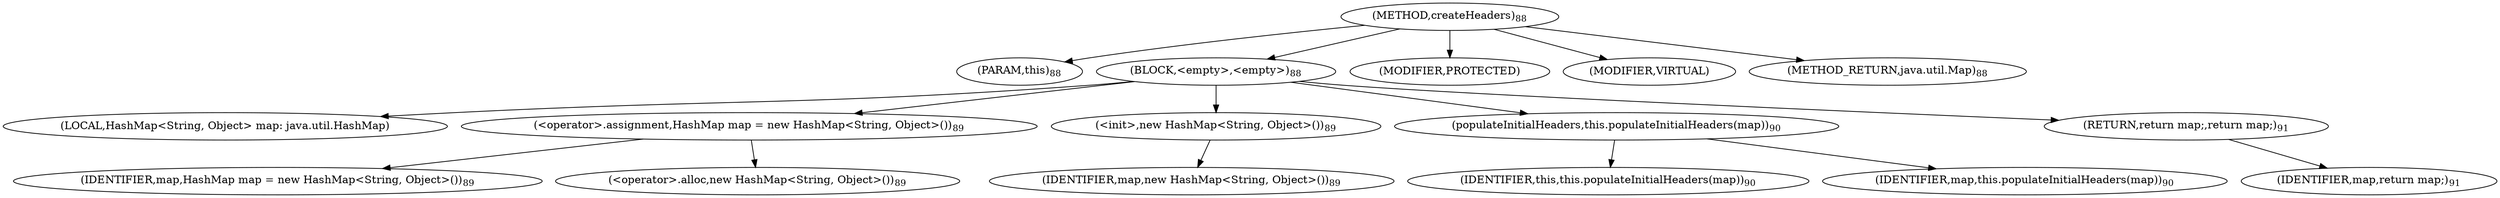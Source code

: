 digraph "createHeaders" {  
"197" [label = <(METHOD,createHeaders)<SUB>88</SUB>> ]
"19" [label = <(PARAM,this)<SUB>88</SUB>> ]
"198" [label = <(BLOCK,&lt;empty&gt;,&lt;empty&gt;)<SUB>88</SUB>> ]
"17" [label = <(LOCAL,HashMap&lt;String, Object&gt; map: java.util.HashMap)> ]
"199" [label = <(&lt;operator&gt;.assignment,HashMap map = new HashMap&lt;String, Object&gt;())<SUB>89</SUB>> ]
"200" [label = <(IDENTIFIER,map,HashMap map = new HashMap&lt;String, Object&gt;())<SUB>89</SUB>> ]
"201" [label = <(&lt;operator&gt;.alloc,new HashMap&lt;String, Object&gt;())<SUB>89</SUB>> ]
"202" [label = <(&lt;init&gt;,new HashMap&lt;String, Object&gt;())<SUB>89</SUB>> ]
"16" [label = <(IDENTIFIER,map,new HashMap&lt;String, Object&gt;())<SUB>89</SUB>> ]
"203" [label = <(populateInitialHeaders,this.populateInitialHeaders(map))<SUB>90</SUB>> ]
"18" [label = <(IDENTIFIER,this,this.populateInitialHeaders(map))<SUB>90</SUB>> ]
"204" [label = <(IDENTIFIER,map,this.populateInitialHeaders(map))<SUB>90</SUB>> ]
"205" [label = <(RETURN,return map;,return map;)<SUB>91</SUB>> ]
"206" [label = <(IDENTIFIER,map,return map;)<SUB>91</SUB>> ]
"207" [label = <(MODIFIER,PROTECTED)> ]
"208" [label = <(MODIFIER,VIRTUAL)> ]
"209" [label = <(METHOD_RETURN,java.util.Map)<SUB>88</SUB>> ]
  "197" -> "19" 
  "197" -> "198" 
  "197" -> "207" 
  "197" -> "208" 
  "197" -> "209" 
  "198" -> "17" 
  "198" -> "199" 
  "198" -> "202" 
  "198" -> "203" 
  "198" -> "205" 
  "199" -> "200" 
  "199" -> "201" 
  "202" -> "16" 
  "203" -> "18" 
  "203" -> "204" 
  "205" -> "206" 
}
